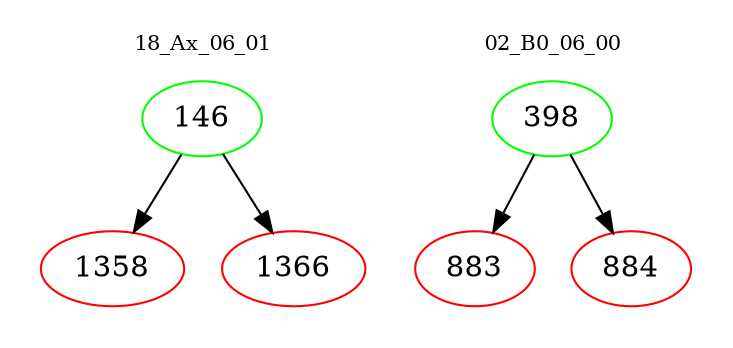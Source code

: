 digraph{
subgraph cluster_0 {
color = white
label = "18_Ax_06_01";
fontsize=10;
T0_146 [label="146", color="green"]
T0_146 -> T0_1358 [color="black"]
T0_1358 [label="1358", color="red"]
T0_146 -> T0_1366 [color="black"]
T0_1366 [label="1366", color="red"]
}
subgraph cluster_1 {
color = white
label = "02_B0_06_00";
fontsize=10;
T1_398 [label="398", color="green"]
T1_398 -> T1_883 [color="black"]
T1_883 [label="883", color="red"]
T1_398 -> T1_884 [color="black"]
T1_884 [label="884", color="red"]
}
}
